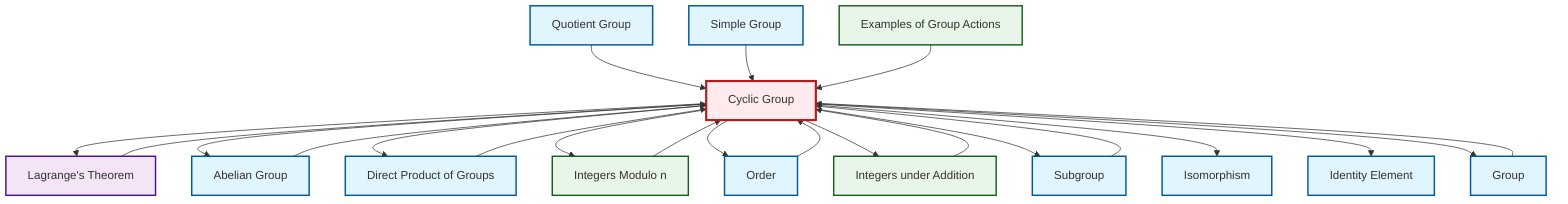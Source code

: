 graph TD
    classDef definition fill:#e1f5fe,stroke:#01579b,stroke-width:2px
    classDef theorem fill:#f3e5f5,stroke:#4a148c,stroke-width:2px
    classDef axiom fill:#fff3e0,stroke:#e65100,stroke-width:2px
    classDef example fill:#e8f5e9,stroke:#1b5e20,stroke-width:2px
    classDef current fill:#ffebee,stroke:#b71c1c,stroke-width:3px
    def-isomorphism["Isomorphism"]:::definition
    def-quotient-group["Quotient Group"]:::definition
    thm-lagrange["Lagrange's Theorem"]:::theorem
    def-abelian-group["Abelian Group"]:::definition
    def-identity-element["Identity Element"]:::definition
    def-direct-product["Direct Product of Groups"]:::definition
    ex-integers-addition["Integers under Addition"]:::example
    def-subgroup["Subgroup"]:::definition
    ex-quotient-integers-mod-n["Integers Modulo n"]:::example
    ex-group-action-examples["Examples of Group Actions"]:::example
    def-order["Order"]:::definition
    def-cyclic-group["Cyclic Group"]:::definition
    def-group["Group"]:::definition
    def-simple-group["Simple Group"]:::definition
    def-cyclic-group --> thm-lagrange
    ex-integers-addition --> def-cyclic-group
    thm-lagrange --> def-cyclic-group
    def-cyclic-group --> def-abelian-group
    def-cyclic-group --> def-direct-product
    def-cyclic-group --> ex-quotient-integers-mod-n
    def-cyclic-group --> def-order
    def-cyclic-group --> ex-integers-addition
    def-quotient-group --> def-cyclic-group
    def-cyclic-group --> def-subgroup
    def-abelian-group --> def-cyclic-group
    def-cyclic-group --> def-isomorphism
    ex-quotient-integers-mod-n --> def-cyclic-group
    def-group --> def-cyclic-group
    def-simple-group --> def-cyclic-group
    def-cyclic-group --> def-identity-element
    def-cyclic-group --> def-group
    ex-group-action-examples --> def-cyclic-group
    def-direct-product --> def-cyclic-group
    def-order --> def-cyclic-group
    def-subgroup --> def-cyclic-group
    class def-cyclic-group current